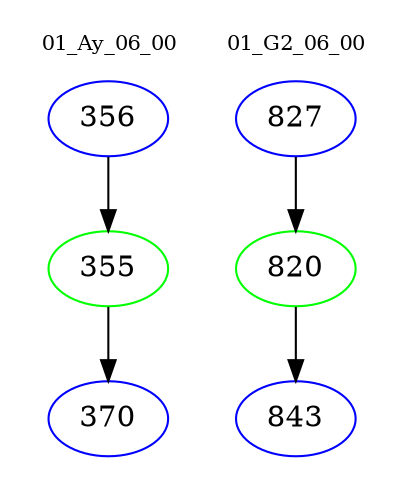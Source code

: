 digraph{
subgraph cluster_0 {
color = white
label = "01_Ay_06_00";
fontsize=10;
T0_356 [label="356", color="blue"]
T0_356 -> T0_355 [color="black"]
T0_355 [label="355", color="green"]
T0_355 -> T0_370 [color="black"]
T0_370 [label="370", color="blue"]
}
subgraph cluster_1 {
color = white
label = "01_G2_06_00";
fontsize=10;
T1_827 [label="827", color="blue"]
T1_827 -> T1_820 [color="black"]
T1_820 [label="820", color="green"]
T1_820 -> T1_843 [color="black"]
T1_843 [label="843", color="blue"]
}
}
